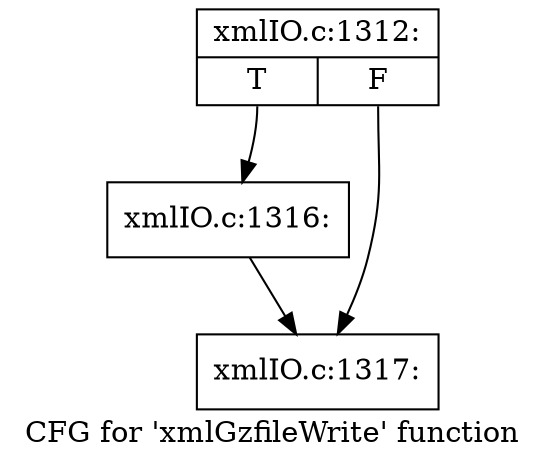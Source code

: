 digraph "CFG for 'xmlGzfileWrite' function" {
	label="CFG for 'xmlGzfileWrite' function";

	Node0x52fb640 [shape=record,label="{xmlIO.c:1312:|{<s0>T|<s1>F}}"];
	Node0x52fb640:s0 -> Node0x53e96b0;
	Node0x52fb640:s1 -> Node0x53e9c20;
	Node0x53e96b0 [shape=record,label="{xmlIO.c:1316:}"];
	Node0x53e96b0 -> Node0x53e9c20;
	Node0x53e9c20 [shape=record,label="{xmlIO.c:1317:}"];
}
